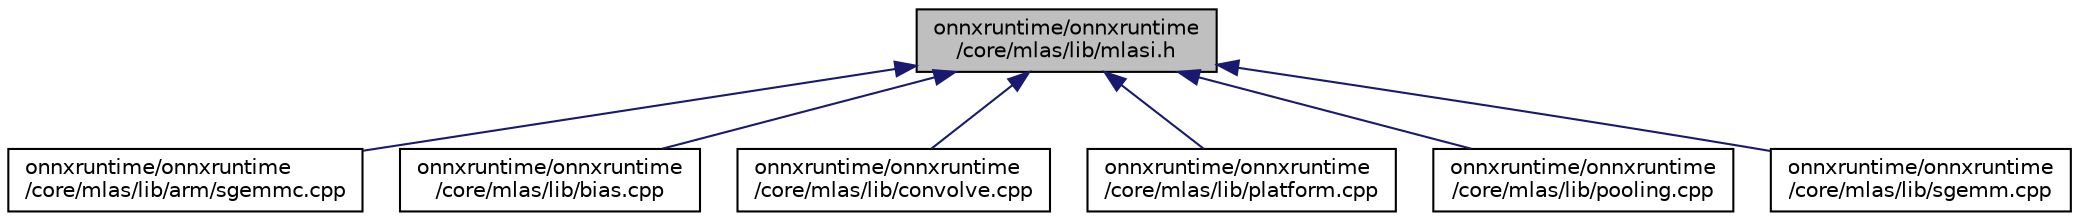 digraph "onnxruntime/onnxruntime/core/mlas/lib/mlasi.h"
{
  edge [fontname="Helvetica",fontsize="10",labelfontname="Helvetica",labelfontsize="10"];
  node [fontname="Helvetica",fontsize="10",shape=record];
  Node7 [label="onnxruntime/onnxruntime\l/core/mlas/lib/mlasi.h",height=0.2,width=0.4,color="black", fillcolor="grey75", style="filled", fontcolor="black"];
  Node7 -> Node8 [dir="back",color="midnightblue",fontsize="10",style="solid",fontname="Helvetica"];
  Node8 [label="onnxruntime/onnxruntime\l/core/mlas/lib/arm/sgemmc.cpp",height=0.2,width=0.4,color="black", fillcolor="white", style="filled",URL="$sgemmc_8cpp.html"];
  Node7 -> Node9 [dir="back",color="midnightblue",fontsize="10",style="solid",fontname="Helvetica"];
  Node9 [label="onnxruntime/onnxruntime\l/core/mlas/lib/bias.cpp",height=0.2,width=0.4,color="black", fillcolor="white", style="filled",URL="$bias_8cpp.html"];
  Node7 -> Node10 [dir="back",color="midnightblue",fontsize="10",style="solid",fontname="Helvetica"];
  Node10 [label="onnxruntime/onnxruntime\l/core/mlas/lib/convolve.cpp",height=0.2,width=0.4,color="black", fillcolor="white", style="filled",URL="$convolve_8cpp.html"];
  Node7 -> Node11 [dir="back",color="midnightblue",fontsize="10",style="solid",fontname="Helvetica"];
  Node11 [label="onnxruntime/onnxruntime\l/core/mlas/lib/platform.cpp",height=0.2,width=0.4,color="black", fillcolor="white", style="filled",URL="$platform_8cpp.html"];
  Node7 -> Node12 [dir="back",color="midnightblue",fontsize="10",style="solid",fontname="Helvetica"];
  Node12 [label="onnxruntime/onnxruntime\l/core/mlas/lib/pooling.cpp",height=0.2,width=0.4,color="black", fillcolor="white", style="filled",URL="$pooling_8cpp.html"];
  Node7 -> Node13 [dir="back",color="midnightblue",fontsize="10",style="solid",fontname="Helvetica"];
  Node13 [label="onnxruntime/onnxruntime\l/core/mlas/lib/sgemm.cpp",height=0.2,width=0.4,color="black", fillcolor="white", style="filled",URL="$sgemm_8cpp.html"];
}
